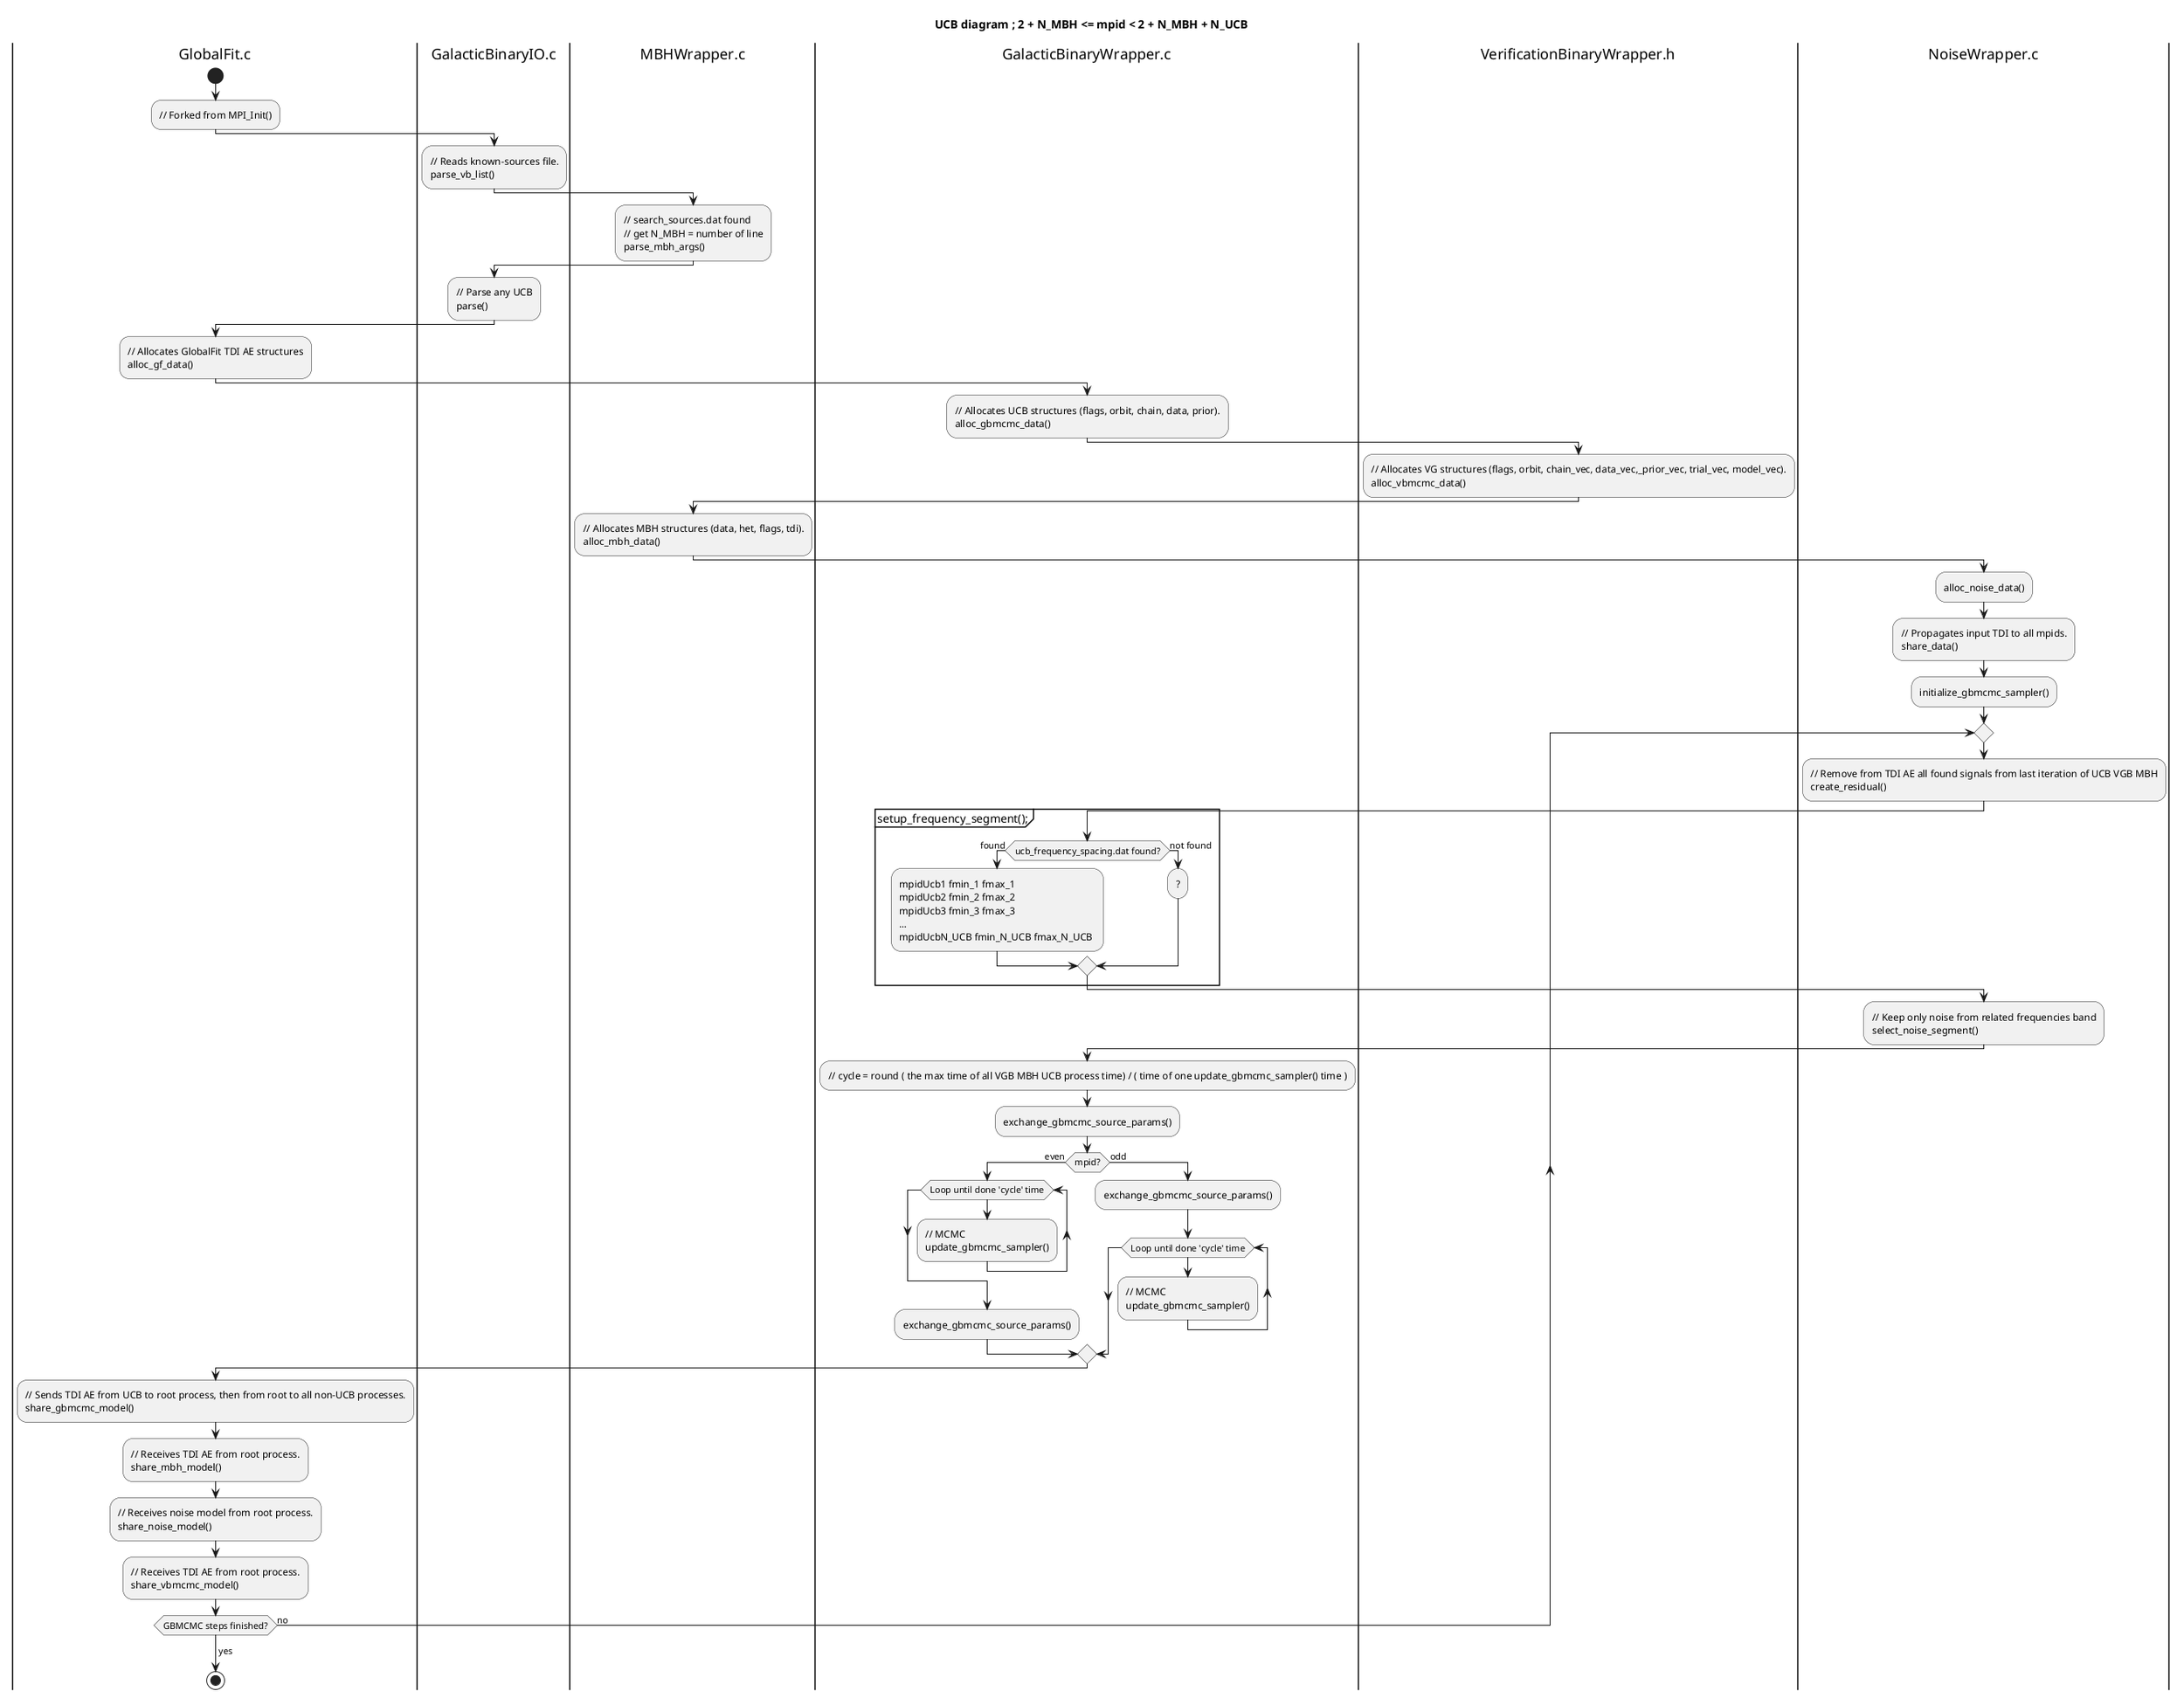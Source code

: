 @startuml
title UCB diagram ; 2 + N_MBH <= mpid < 2 + N_MBH + N_UCB

|#white|GlobalFit.c|
start
  :// Forked from MPI_Init();

  |#white|GalacticBinaryIO.c|
  :// Reads known-sources file.
  parse_vb_list();

  |#white|MBHWrapper.c|
  :// search_sources.dat found
  // get N_MBH = number of line
  parse_mbh_args();

  |#white|GalacticBinaryIO.c|
  :// Parse any UCB 
  parse();

  |#white|GlobalFit.c|
  :// Allocates GlobalFit TDI AE structures
  alloc_gf_data();

  |#white|GalacticBinaryWrapper.c|
  :// Allocates UCB structures (flags, orbit, chain, data, prior).
  alloc_gbmcmc_data();

  |#white|VerificationBinaryWrapper.h|
  :// Allocates VG structures (flags, orbit, chain_vec, data_vec,_prior_vec, trial_vec, model_vec).
  alloc_vbmcmc_data();

  |#white|MBHWrapper.c|
  :// Allocates MBH structures (data, het, flags, tdi).
  alloc_mbh_data();

  |#white|NoiseWrapper.c|
  :alloc_noise_data();

  :// Propagates input TDI to all mpids.
  share_data();

  :initialize_gbmcmc_sampler();

  repeat
    :// Remove from TDI AE all found signals from last iteration of UCB VGB MBH
    create_residual();

    |#white|GalacticBinaryWrapper.c|
    group setup_frequency_segment();

    if (ucb_frequency_spacing.dat found?) then (found)
      :mpidUcb1 fmin_1 fmax_1
      mpidUcb2 fmin_2 fmax_2
      mpidUcb3 fmin_3 fmax_3
      ...
      mpidUcbN_UCB fmin_N_UCB fmax_N_UCB ;
    else (not found)
      :?;
    endif
    end group

    |#white|NoiseWrapper.c|
    :// Keep only noise from related frequencies band
    select_noise_segment();

    |#white|GalacticBinaryWrapper.c|
    :// cycle = round ( the max time of all VGB MBH UCB process time) / ( time of one update_gbmcmc_sampler() time );

    :exchange_gbmcmc_source_params();
    if (mpid?) then (even)
      while (Loop until done 'cycle' time)
        :// MCMC
        update_gbmcmc_sampler();
      endwhile
      :exchange_gbmcmc_source_params();
    else (odd)
      :exchange_gbmcmc_source_params();
      while (Loop until done 'cycle' time)
        :// MCMC
        update_gbmcmc_sampler();
      endwhile
    endif
  
    |#white|GlobalFit.c|
    :// Sends TDI AE from UCB to root process, then from root to all non-UCB processes.
    share_gbmcmc_model();

    :// Receives TDI AE from root process.
    share_mbh_model();

    :// Receives noise model from root process.
    share_noise_model();

    :// Receives TDI AE from root process.
    share_vbmcmc_model();

  repeat while (GBMCMC steps finished?) is (no)
  ->yes;
stop
@enduml